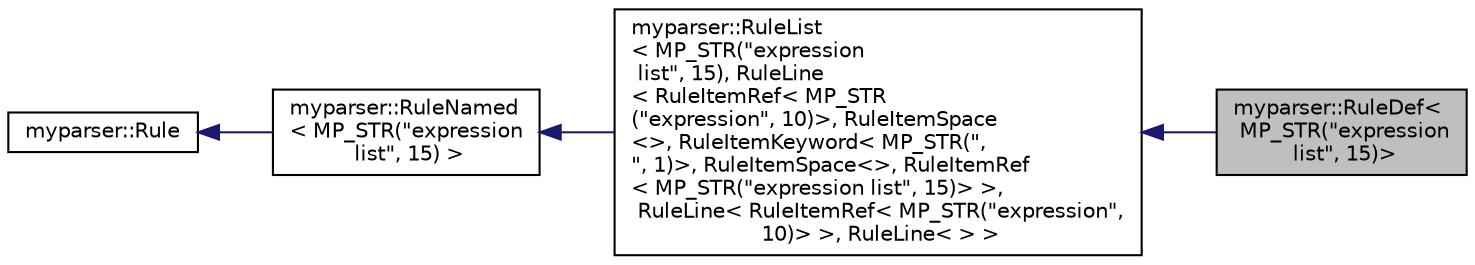 digraph "myparser::RuleDef&lt; MP_STR(&quot;expression list&quot;, 15)&gt;"
{
  edge [fontname="Helvetica",fontsize="10",labelfontname="Helvetica",labelfontsize="10"];
  node [fontname="Helvetica",fontsize="10",shape=record];
  rankdir="LR";
  Node1 [label="myparser::RuleDef\<\l MP_STR(\"expression\l list\", 15)\>",height=0.2,width=0.4,color="black", fillcolor="grey75", style="filled" fontcolor="black"];
  Node2 -> Node1 [dir="back",color="midnightblue",fontsize="10",style="solid",fontname="Helvetica"];
  Node2 [label="myparser::RuleList\l\< MP_STR(\"expression\l list\", 15), RuleLine\l\< RuleItemRef\< MP_STR\l(\"expression\", 10)\>, RuleItemSpace\l\<\>, RuleItemKeyword\< MP_STR(\",\l\", 1)\>, RuleItemSpace\<\>, RuleItemRef\l\< MP_STR(\"expression list\", 15)\> \>,\l RuleLine\< RuleItemRef\< MP_STR(\"expression\",\l 10)\> \>, RuleLine\<  \> \>",height=0.2,width=0.4,color="black", fillcolor="white", style="filled",URL="$classmyparser_1_1RuleList.html"];
  Node3 -> Node2 [dir="back",color="midnightblue",fontsize="10",style="solid",fontname="Helvetica"];
  Node3 [label="myparser::RuleNamed\l\< MP_STR(\"expression\l list\", 15) \>",height=0.2,width=0.4,color="black", fillcolor="white", style="filled",URL="$classmyparser_1_1RuleNamed.html"];
  Node4 -> Node3 [dir="back",color="midnightblue",fontsize="10",style="solid",fontname="Helvetica"];
  Node4 [label="myparser::Rule",height=0.2,width=0.4,color="black", fillcolor="white", style="filled",URL="$classmyparser_1_1Rule.html"];
}
